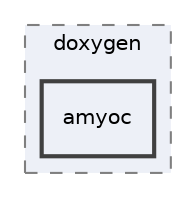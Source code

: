 digraph "out/doc_out/objects/cv3/doxygen/amyoc"
{
 // INTERACTIVE_SVG=YES
 // LATEX_PDF_SIZE
  bgcolor="transparent";
  edge [fontname="Helvetica",fontsize="10",labelfontname="Helvetica",labelfontsize="10"];
  node [fontname="Helvetica",fontsize="10",shape=record];
  compound=true
  subgraph clusterdir_62e28bd9110ce3e47f59b6deb0829892 {
    graph [ bgcolor="#edf0f7", pencolor="grey50", style="filled,dashed,", label="doxygen", fontname="Helvetica", fontsize="10", URL="dir_62e28bd9110ce3e47f59b6deb0829892.html"]
  dir_9d69dab5e155f18921bb522654f4f0bb [shape=box, label="amyoc", style="filled,bold,", fillcolor="#edf0f7", color="grey25", URL="dir_9d69dab5e155f18921bb522654f4f0bb.html"];
  }
}
